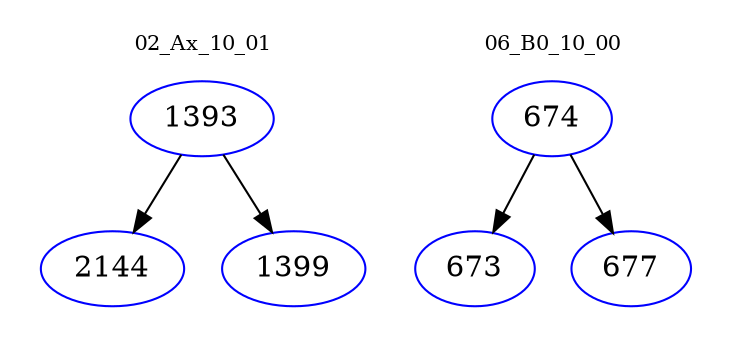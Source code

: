 digraph{
subgraph cluster_0 {
color = white
label = "02_Ax_10_01";
fontsize=10;
T0_1393 [label="1393", color="blue"]
T0_1393 -> T0_2144 [color="black"]
T0_2144 [label="2144", color="blue"]
T0_1393 -> T0_1399 [color="black"]
T0_1399 [label="1399", color="blue"]
}
subgraph cluster_1 {
color = white
label = "06_B0_10_00";
fontsize=10;
T1_674 [label="674", color="blue"]
T1_674 -> T1_673 [color="black"]
T1_673 [label="673", color="blue"]
T1_674 -> T1_677 [color="black"]
T1_677 [label="677", color="blue"]
}
}
